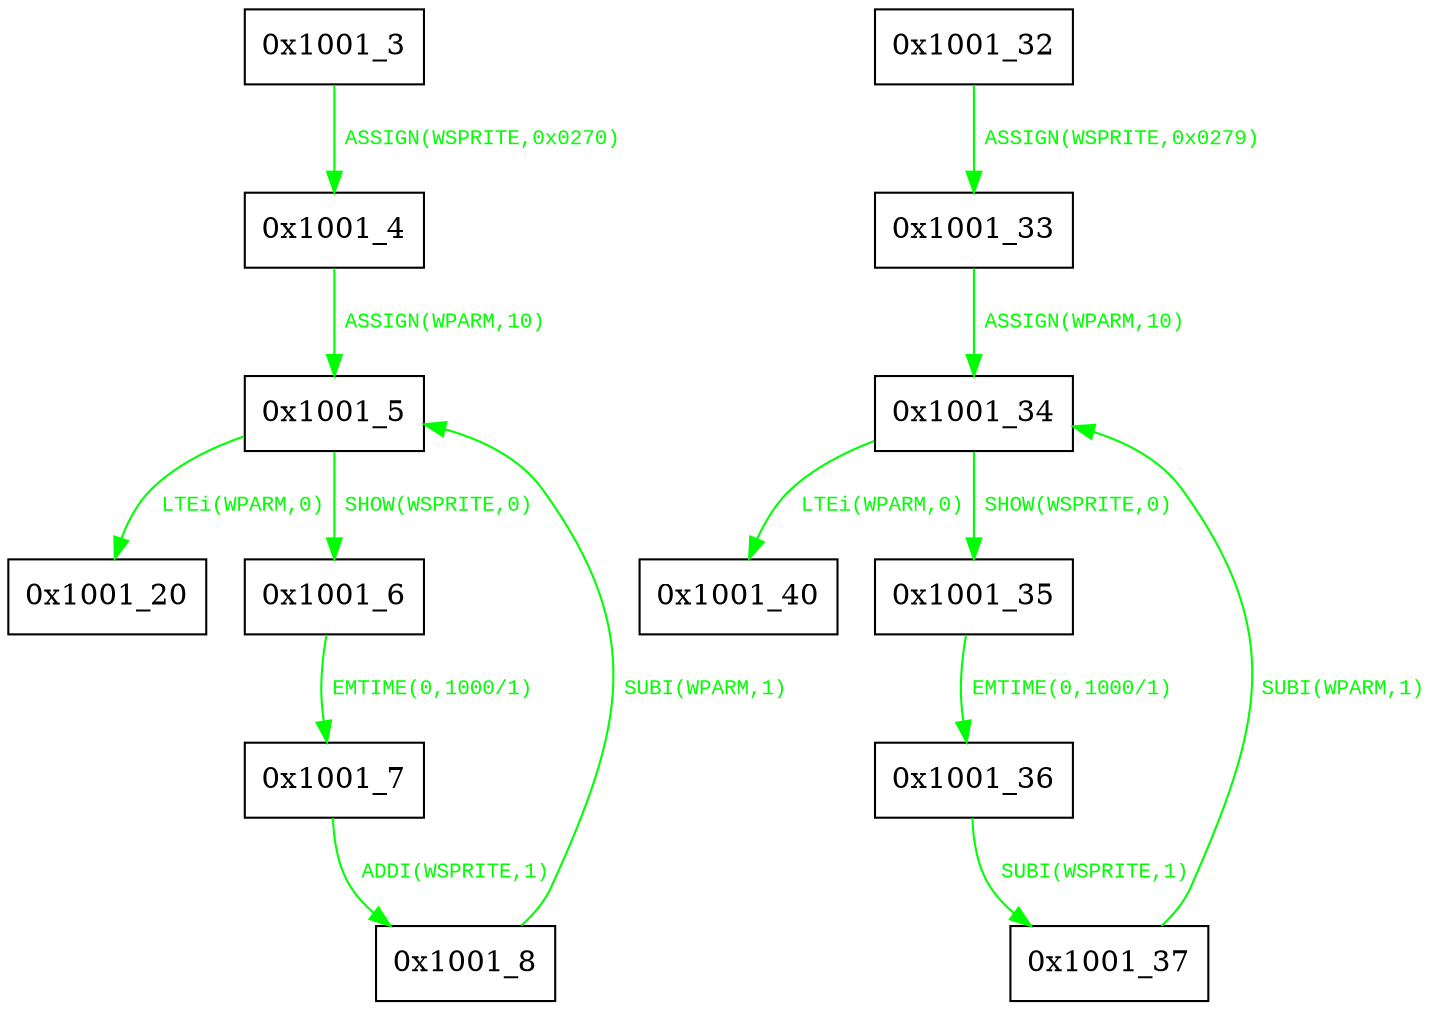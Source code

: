 digraph {
 node [shape=record];
"0x1001_3" -> "0x1001_4"[color=green, fontcolor=green, label=< <font face="Courier New" point-size="10">
ASSIGN(WSPRITE,0x0270)<br/>
</font>>];
"0x1001_4" -> "0x1001_5"[color=green, fontcolor=green, label=< <font face="Courier New" point-size="10">
ASSIGN(WPARM,10)<br/>
</font>>];
"0x1001_5" -> "0x1001_20"[color=green, fontcolor=green, label=< <font face="Courier New" point-size="10">
LTEi(WPARM,0)<br/>
</font>>];
"0x1001_5" -> "0x1001_6"[color=green, fontcolor=green, label=< <font face="Courier New" point-size="10">
SHOW(WSPRITE,0)<br/>
</font>>];
"0x1001_6" -> "0x1001_7"[color=green, fontcolor=green, label=< <font face="Courier New" point-size="10">
EMTIME(0,1000/1)<br/>
</font>>];
"0x1001_7" -> "0x1001_8"[color=green, fontcolor=green, label=< <font face="Courier New" point-size="10">
ADDI(WSPRITE,1)<br/>
</font>>];
"0x1001_8" -> "0x1001_5"[color=green, fontcolor=green, label=< <font face="Courier New" point-size="10">
SUBI(WPARM,1)<br/>
</font>>];
"0x1001_32" -> "0x1001_33"[color=green, fontcolor=green, label=< <font face="Courier New" point-size="10">
ASSIGN(WSPRITE,0x0279)<br/>
</font>>];
"0x1001_33" -> "0x1001_34"[color=green, fontcolor=green, label=< <font face="Courier New" point-size="10">
ASSIGN(WPARM,10)<br/>
</font>>];
"0x1001_34" -> "0x1001_40"[color=green, fontcolor=green, label=< <font face="Courier New" point-size="10">
LTEi(WPARM,0)<br/>
</font>>];
"0x1001_34" -> "0x1001_35"[color=green, fontcolor=green, label=< <font face="Courier New" point-size="10">
SHOW(WSPRITE,0)<br/>
</font>>];
"0x1001_35" -> "0x1001_36"[color=green, fontcolor=green, label=< <font face="Courier New" point-size="10">
EMTIME(0,1000/1)<br/>
</font>>];
"0x1001_36" -> "0x1001_37"[color=green, fontcolor=green, label=< <font face="Courier New" point-size="10">
SUBI(WSPRITE,1)<br/>
</font>>];
"0x1001_37" -> "0x1001_34"[color=green, fontcolor=green, label=< <font face="Courier New" point-size="10">
SUBI(WPARM,1)<br/>
</font>>];
}
